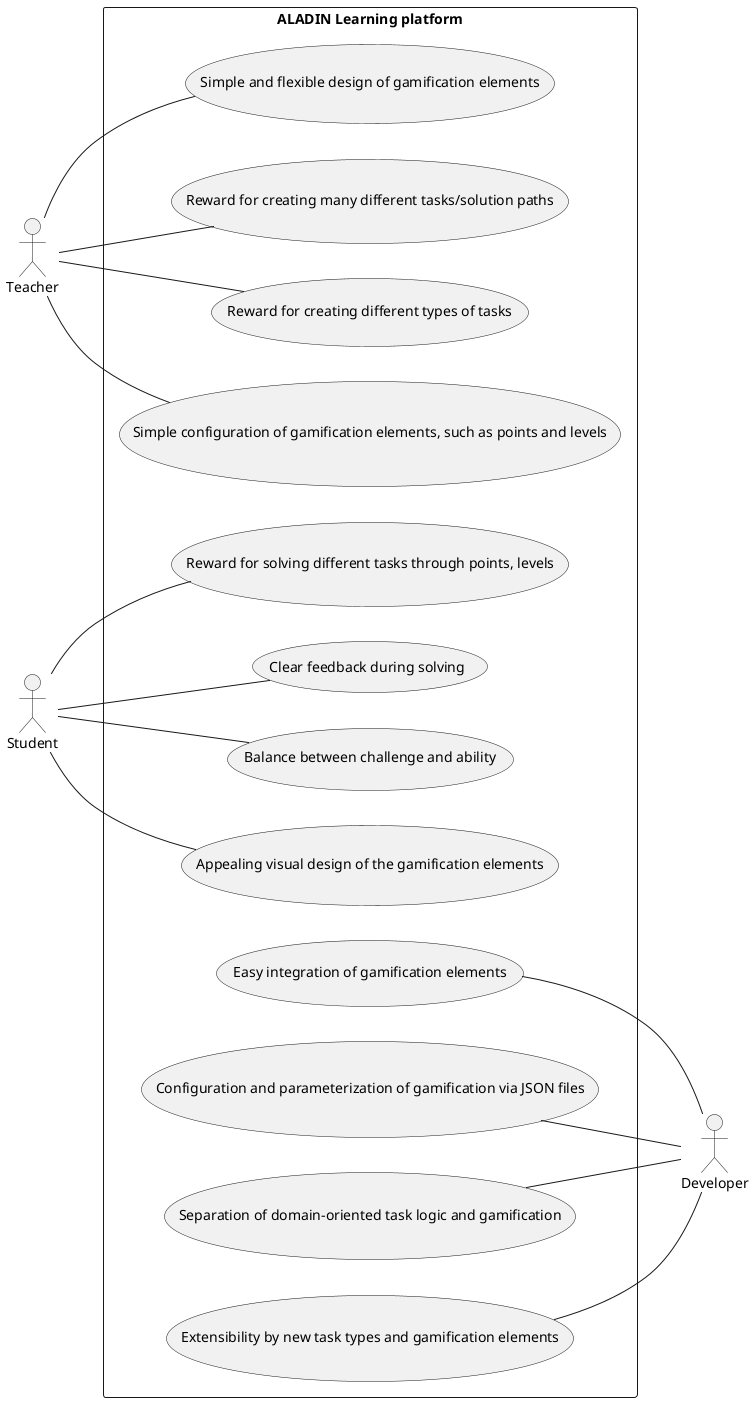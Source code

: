 @startuml gamification_requirements
left to right direction
'https://plantuml.com/use-case-diagram

actor Teacher as t
actor Student as s
actor Developer as d

rectangle "ALADIN Learning platform"{
  (Simple and flexible design of gamification elements) as 1
  (Reward for creating many different tasks/solution paths) as 2
  (Reward for creating different types of tasks) as 3
  (Simple configuration of gamification elements, such as points and levels) as 4

  (Reward for solving different tasks through points, levels) as 5
  (Clear feedback during solving) as 6
  (Balance between challenge and ability) as 7
  (Appealing visual design of the gamification elements) as 8

  (Easy integration of gamification elements) as 9
  (Configuration and parameterization of gamification via JSON files) as 10
  (Separation of domain-oriented task logic and gamification) as 11
  (Extensibility by new task types and gamification elements) as 12
}
t -- 1
t -- 2
t -- 3
t -- 4

s -- 5
s -- 6
s -- 7
s -- 8

9  -- d
10 -- d
11 -- d
12 -- d

@enduml